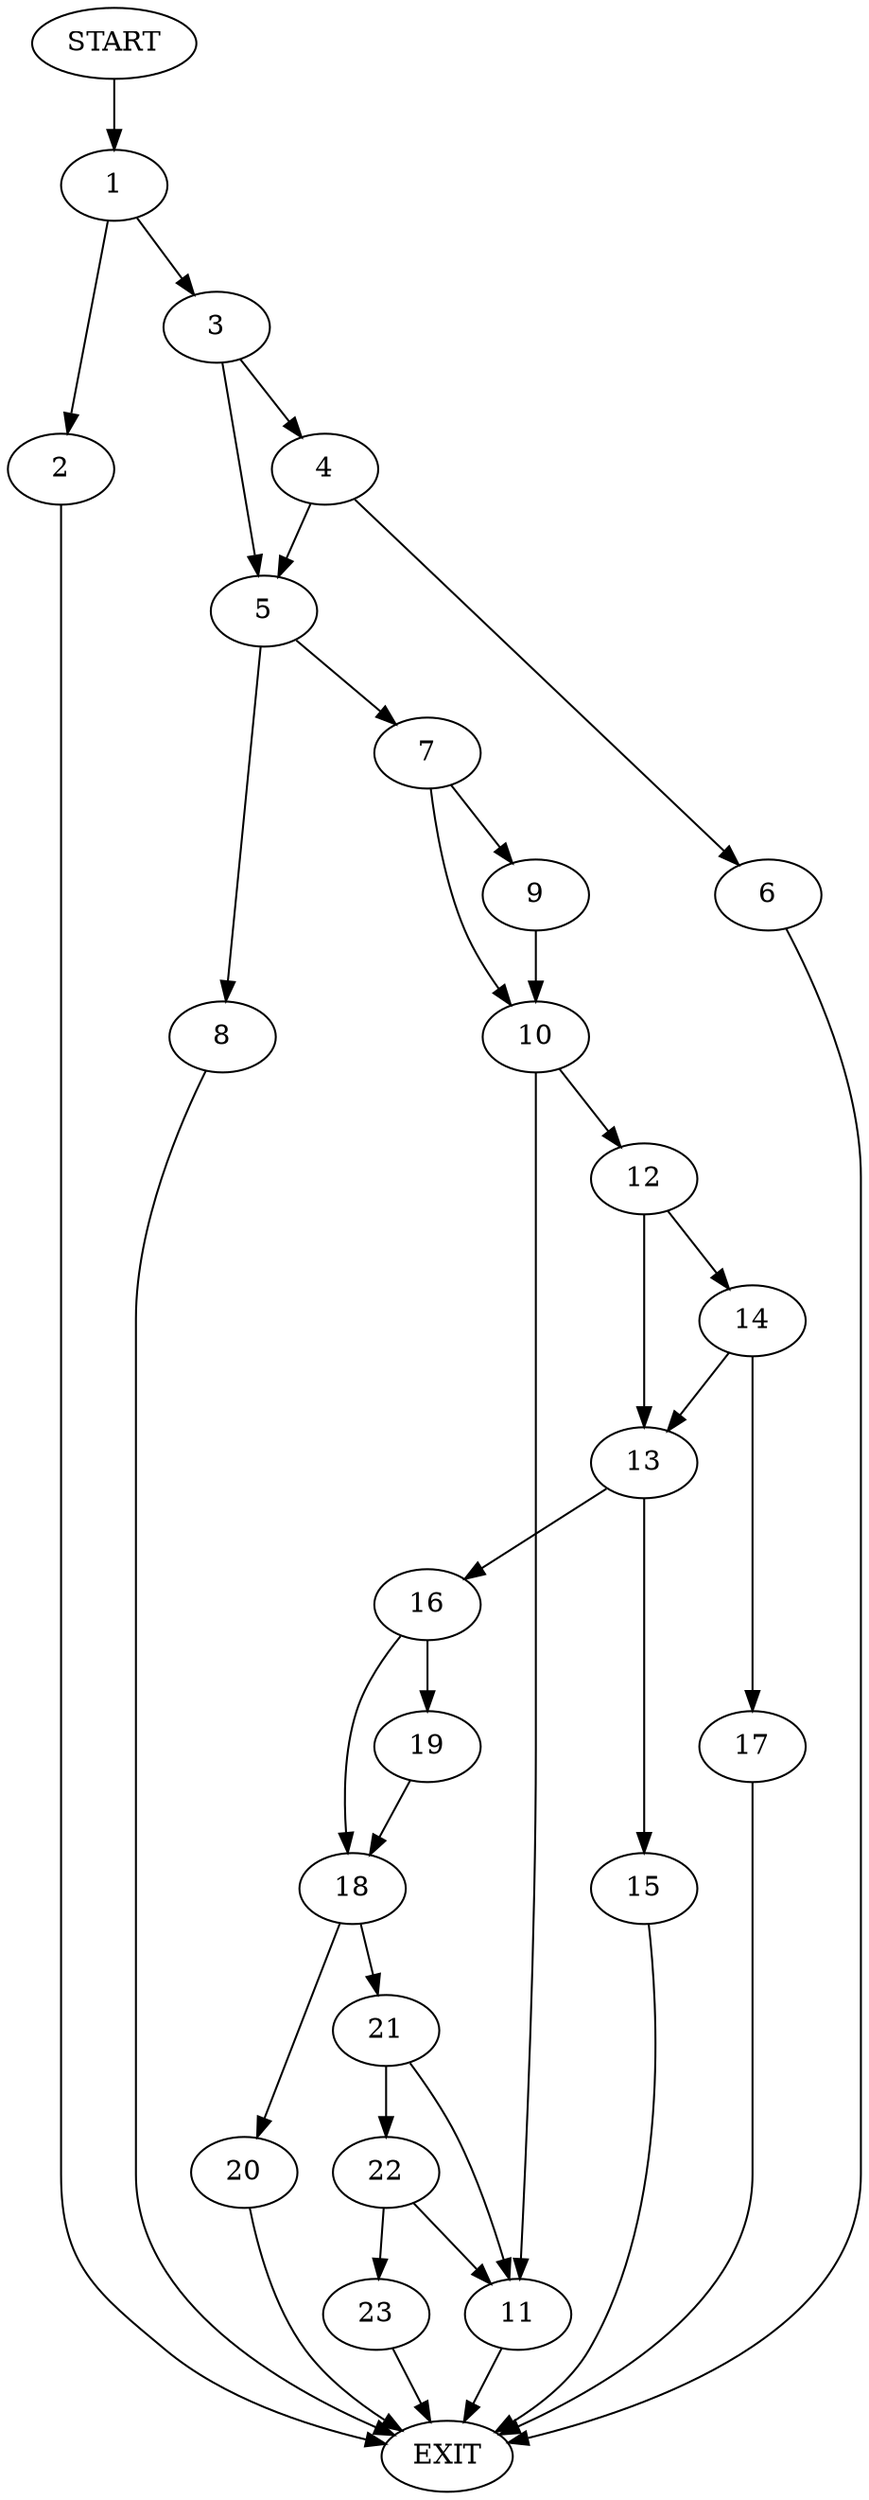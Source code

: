 digraph {
0 [label="START"]
24 [label="EXIT"]
0 -> 1
1 -> 2
1 -> 3
2 -> 24
3 -> 4
3 -> 5
4 -> 6
4 -> 5
5 -> 7
5 -> 8
6 -> 24
7 -> 9
7 -> 10
8 -> 24
9 -> 10
10 -> 11
10 -> 12
11 -> 24
12 -> 13
12 -> 14
13 -> 15
13 -> 16
14 -> 13
14 -> 17
17 -> 24
16 -> 18
16 -> 19
15 -> 24
18 -> 20
18 -> 21
19 -> 18
20 -> 24
21 -> 11
21 -> 22
22 -> 11
22 -> 23
23 -> 24
}
